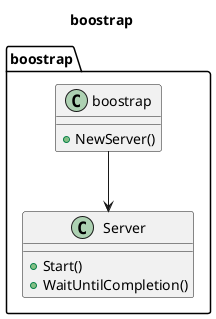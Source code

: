 @startuml
title boostrap
namespace boostrap {
    class boostrap {
        + NewServer()
    }
    class Server {
        + Start()
        + WaitUntilCompletion()
    }
}

boostrap.boostrap --> boostrap.Server 
@enduml